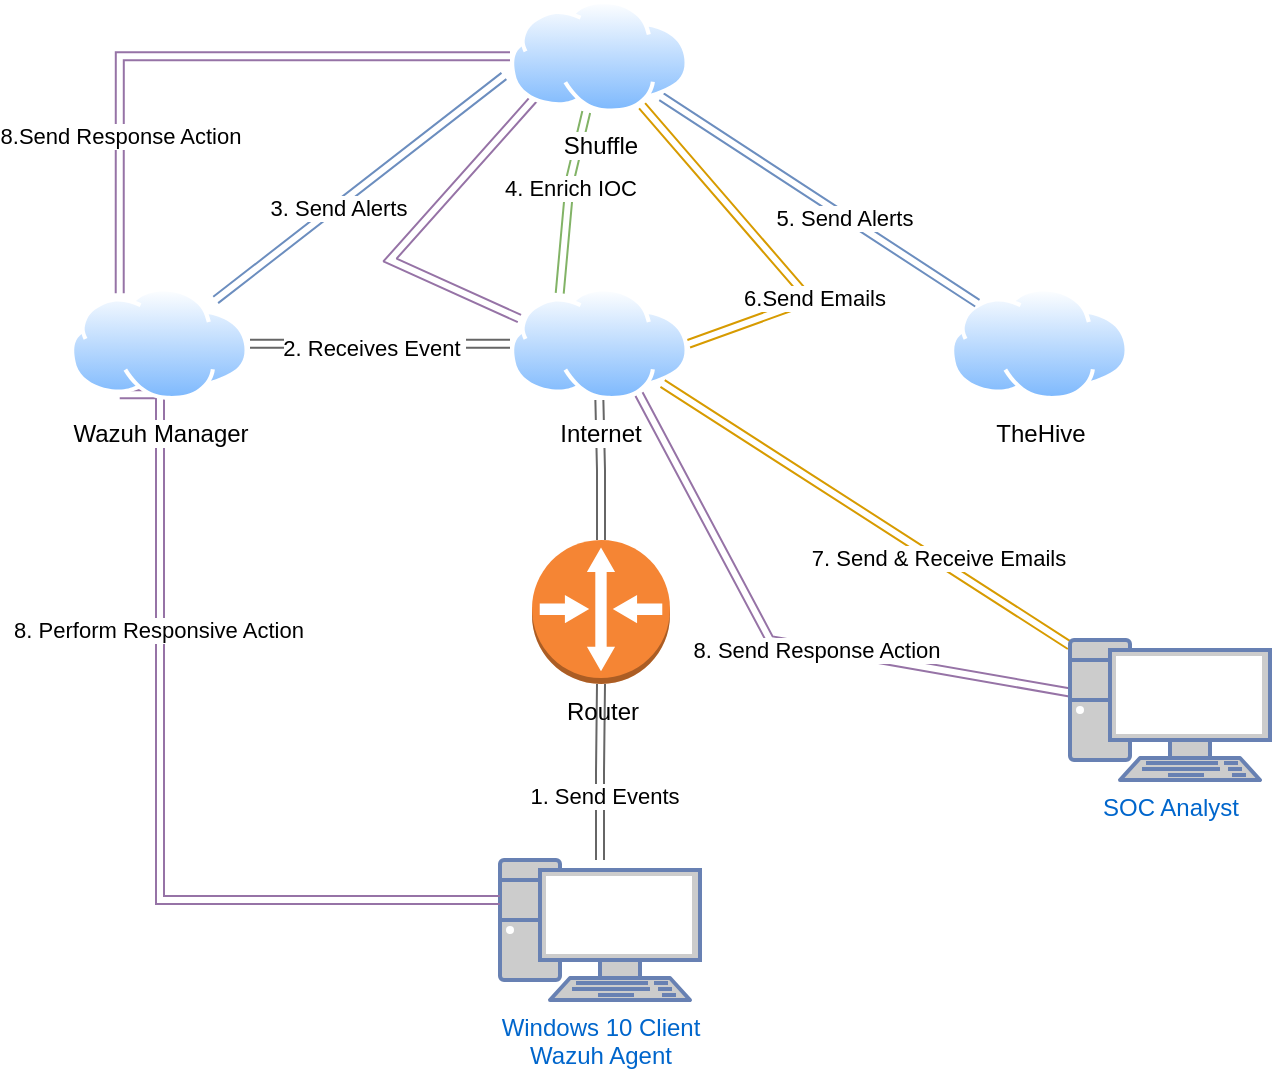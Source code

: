 <mxfile version="25.0.3">
  <diagram name="Page-1" id="bci4x09Kv59lLXyxROZ7">
    <mxGraphModel dx="1434" dy="738" grid="1" gridSize="10" guides="1" tooltips="1" connect="1" arrows="1" fold="1" page="1" pageScale="1" pageWidth="850" pageHeight="1100" math="0" shadow="0">
      <root>
        <mxCell id="0" />
        <mxCell id="1" parent="0" />
        <mxCell id="NUh00WMstrIGhPTZJr8A-9" style="edgeStyle=orthogonalEdgeStyle;rounded=0;orthogonalLoop=1;jettySize=auto;html=1;endArrow=classic;endFill=0;startArrow=classic;startFill=1;shape=link;fillColor=#f5f5f5;strokeColor=#666666;" edge="1" parent="1" source="NUh00WMstrIGhPTZJr8A-2" target="NUh00WMstrIGhPTZJr8A-3">
          <mxGeometry relative="1" as="geometry" />
        </mxCell>
        <mxCell id="NUh00WMstrIGhPTZJr8A-10" value="1. Send Events" style="edgeLabel;html=1;align=center;verticalAlign=middle;resizable=0;points=[];" vertex="1" connectable="0" parent="NUh00WMstrIGhPTZJr8A-9">
          <mxGeometry x="-0.277" y="-2" relative="1" as="geometry">
            <mxPoint as="offset" />
          </mxGeometry>
        </mxCell>
        <mxCell id="NUh00WMstrIGhPTZJr8A-2" value="Windows 10 Client&lt;div&gt;Wazuh Agent&lt;/div&gt;" style="fontColor=#0066CC;verticalAlign=top;verticalLabelPosition=bottom;labelPosition=center;align=center;html=1;outlineConnect=0;fillColor=#CCCCCC;strokeColor=#6881B3;gradientColor=none;gradientDirection=north;strokeWidth=2;shape=mxgraph.networks.pc;" vertex="1" parent="1">
          <mxGeometry x="375" y="460" width="100" height="70" as="geometry" />
        </mxCell>
        <mxCell id="NUh00WMstrIGhPTZJr8A-11" style="edgeStyle=orthogonalEdgeStyle;rounded=0;orthogonalLoop=1;jettySize=auto;html=1;fillColor=#f5f5f5;strokeColor=#666666;shape=link;" edge="1" parent="1" source="NUh00WMstrIGhPTZJr8A-3" target="NUh00WMstrIGhPTZJr8A-4">
          <mxGeometry relative="1" as="geometry" />
        </mxCell>
        <mxCell id="NUh00WMstrIGhPTZJr8A-3" value="Router" style="outlineConnect=0;dashed=0;verticalLabelPosition=bottom;verticalAlign=top;align=center;html=1;shape=mxgraph.aws3.router;fillColor=#F58534;gradientColor=none;" vertex="1" parent="1">
          <mxGeometry x="391" y="300" width="69" height="72" as="geometry" />
        </mxCell>
        <mxCell id="NUh00WMstrIGhPTZJr8A-12" style="edgeStyle=orthogonalEdgeStyle;rounded=0;orthogonalLoop=1;jettySize=auto;html=1;fillColor=#f5f5f5;strokeColor=#666666;shape=link;" edge="1" parent="1" source="NUh00WMstrIGhPTZJr8A-4">
          <mxGeometry relative="1" as="geometry">
            <mxPoint x="250" y="201.85" as="targetPoint" />
          </mxGeometry>
        </mxCell>
        <mxCell id="NUh00WMstrIGhPTZJr8A-13" value="2. Receives Event&amp;nbsp;" style="edgeLabel;html=1;align=center;verticalAlign=middle;resizable=0;points=[];" vertex="1" connectable="0" parent="NUh00WMstrIGhPTZJr8A-12">
          <mxGeometry x="0.057" y="1" relative="1" as="geometry">
            <mxPoint as="offset" />
          </mxGeometry>
        </mxCell>
        <mxCell id="NUh00WMstrIGhPTZJr8A-26" style="rounded=0;orthogonalLoop=1;jettySize=auto;html=1;exitX=0;exitY=0.25;exitDx=0;exitDy=0;entryX=0;entryY=1;entryDx=0;entryDy=0;fillColor=#e1d5e7;strokeColor=#9673a6;shape=link;" edge="1" parent="1" source="NUh00WMstrIGhPTZJr8A-4" target="NUh00WMstrIGhPTZJr8A-7">
          <mxGeometry relative="1" as="geometry">
            <Array as="points">
              <mxPoint x="320" y="160" />
            </Array>
          </mxGeometry>
        </mxCell>
        <mxCell id="NUh00WMstrIGhPTZJr8A-4" value="Internet" style="image;aspect=fixed;perimeter=ellipsePerimeter;html=1;align=center;shadow=0;dashed=0;spacingTop=3;image=img/lib/active_directory/internet_cloud.svg;" vertex="1" parent="1">
          <mxGeometry x="380" y="173.7" width="89.37" height="56.3" as="geometry" />
        </mxCell>
        <mxCell id="NUh00WMstrIGhPTZJr8A-14" style="rounded=0;orthogonalLoop=1;jettySize=auto;html=1;entryX=-0.034;entryY=0.675;entryDx=0;entryDy=0;shape=link;fillColor=#dae8fc;strokeColor=#6c8ebf;entryPerimeter=0;" edge="1" parent="1" source="NUh00WMstrIGhPTZJr8A-5" target="NUh00WMstrIGhPTZJr8A-7">
          <mxGeometry relative="1" as="geometry" />
        </mxCell>
        <mxCell id="NUh00WMstrIGhPTZJr8A-15" value="3. Send Alerts" style="edgeLabel;html=1;align=center;verticalAlign=middle;resizable=0;points=[];" vertex="1" connectable="0" parent="NUh00WMstrIGhPTZJr8A-14">
          <mxGeometry x="-0.171" relative="1" as="geometry">
            <mxPoint x="1" as="offset" />
          </mxGeometry>
        </mxCell>
        <mxCell id="NUh00WMstrIGhPTZJr8A-29" style="edgeStyle=orthogonalEdgeStyle;rounded=0;orthogonalLoop=1;jettySize=auto;html=1;exitX=0.25;exitY=1;exitDx=0;exitDy=0;shape=link;fillColor=#e1d5e7;strokeColor=#9673a6;width=4;" edge="1" parent="1" source="NUh00WMstrIGhPTZJr8A-5" target="NUh00WMstrIGhPTZJr8A-2">
          <mxGeometry relative="1" as="geometry">
            <Array as="points">
              <mxPoint x="205" y="227" />
              <mxPoint x="205" y="480" />
            </Array>
          </mxGeometry>
        </mxCell>
        <mxCell id="NUh00WMstrIGhPTZJr8A-30" value="8. Perform Responsive Action" style="edgeLabel;html=1;align=center;verticalAlign=middle;resizable=0;points=[];" vertex="1" connectable="0" parent="NUh00WMstrIGhPTZJr8A-29">
          <mxGeometry x="-0.377" y="-1" relative="1" as="geometry">
            <mxPoint as="offset" />
          </mxGeometry>
        </mxCell>
        <mxCell id="NUh00WMstrIGhPTZJr8A-5" value="Wazuh Manager" style="image;aspect=fixed;perimeter=ellipsePerimeter;html=1;align=center;shadow=0;dashed=0;spacingTop=3;image=img/lib/active_directory/internet_cloud.svg;" vertex="1" parent="1">
          <mxGeometry x="160" y="173.7" width="89.37" height="56.3" as="geometry" />
        </mxCell>
        <mxCell id="NUh00WMstrIGhPTZJr8A-6" value="TheHive" style="image;aspect=fixed;perimeter=ellipsePerimeter;html=1;align=center;shadow=0;dashed=0;spacingTop=3;image=img/lib/active_directory/internet_cloud.svg;" vertex="1" parent="1">
          <mxGeometry x="600" y="173.7" width="89.37" height="56.3" as="geometry" />
        </mxCell>
        <mxCell id="NUh00WMstrIGhPTZJr8A-16" style="rounded=0;orthogonalLoop=1;jettySize=auto;html=1;entryX=0.25;entryY=0;entryDx=0;entryDy=0;fillColor=#d5e8d4;strokeColor=#82b366;shape=link;" edge="1" parent="1" source="NUh00WMstrIGhPTZJr8A-7" target="NUh00WMstrIGhPTZJr8A-4">
          <mxGeometry relative="1" as="geometry">
            <Array as="points">
              <mxPoint x="410" y="120" />
            </Array>
          </mxGeometry>
        </mxCell>
        <mxCell id="NUh00WMstrIGhPTZJr8A-17" value="4. Enrich IOC" style="edgeLabel;html=1;align=center;verticalAlign=middle;resizable=0;points=[];" vertex="1" connectable="0" parent="NUh00WMstrIGhPTZJr8A-16">
          <mxGeometry x="-0.157" relative="1" as="geometry">
            <mxPoint as="offset" />
          </mxGeometry>
        </mxCell>
        <mxCell id="NUh00WMstrIGhPTZJr8A-18" style="rounded=0;orthogonalLoop=1;jettySize=auto;html=1;shape=link;fillColor=#dae8fc;strokeColor=#6c8ebf;" edge="1" parent="1" source="NUh00WMstrIGhPTZJr8A-7" target="NUh00WMstrIGhPTZJr8A-6">
          <mxGeometry relative="1" as="geometry" />
        </mxCell>
        <mxCell id="NUh00WMstrIGhPTZJr8A-19" value="5. Send Alerts" style="edgeLabel;html=1;align=center;verticalAlign=middle;resizable=0;points=[];" vertex="1" connectable="0" parent="NUh00WMstrIGhPTZJr8A-18">
          <mxGeometry x="0.153" y="-1" relative="1" as="geometry">
            <mxPoint as="offset" />
          </mxGeometry>
        </mxCell>
        <mxCell id="NUh00WMstrIGhPTZJr8A-20" style="rounded=0;orthogonalLoop=1;jettySize=auto;html=1;entryX=1;entryY=0.5;entryDx=0;entryDy=0;shape=link;fillColor=#ffe6cc;strokeColor=#d79b00;" edge="1" parent="1" source="NUh00WMstrIGhPTZJr8A-7" target="NUh00WMstrIGhPTZJr8A-4">
          <mxGeometry relative="1" as="geometry">
            <Array as="points">
              <mxPoint x="530" y="180" />
            </Array>
          </mxGeometry>
        </mxCell>
        <mxCell id="NUh00WMstrIGhPTZJr8A-21" value="6.Send Emails" style="edgeLabel;html=1;align=center;verticalAlign=middle;resizable=0;points=[];" vertex="1" connectable="0" parent="NUh00WMstrIGhPTZJr8A-20">
          <mxGeometry x="0.329" y="2" relative="1" as="geometry">
            <mxPoint as="offset" />
          </mxGeometry>
        </mxCell>
        <mxCell id="NUh00WMstrIGhPTZJr8A-27" style="edgeStyle=orthogonalEdgeStyle;rounded=0;orthogonalLoop=1;jettySize=auto;html=1;entryX=0.25;entryY=0;entryDx=0;entryDy=0;fillColor=#e1d5e7;strokeColor=#9673a6;shape=link;" edge="1" parent="1" source="NUh00WMstrIGhPTZJr8A-7" target="NUh00WMstrIGhPTZJr8A-5">
          <mxGeometry relative="1" as="geometry" />
        </mxCell>
        <mxCell id="NUh00WMstrIGhPTZJr8A-28" value="8.Send Response Action" style="edgeLabel;html=1;align=center;verticalAlign=middle;resizable=0;points=[];" vertex="1" connectable="0" parent="NUh00WMstrIGhPTZJr8A-27">
          <mxGeometry x="0.498" relative="1" as="geometry">
            <mxPoint as="offset" />
          </mxGeometry>
        </mxCell>
        <mxCell id="NUh00WMstrIGhPTZJr8A-7" value="Shuffle" style="image;aspect=fixed;perimeter=ellipsePerimeter;html=1;align=center;shadow=0;dashed=0;spacingTop=3;image=img/lib/active_directory/internet_cloud.svg;" vertex="1" parent="1">
          <mxGeometry x="380" y="30" width="89.37" height="56.3" as="geometry" />
        </mxCell>
        <mxCell id="NUh00WMstrIGhPTZJr8A-22" style="rounded=0;orthogonalLoop=1;jettySize=auto;html=1;entryX=1;entryY=1;entryDx=0;entryDy=0;fillColor=#ffe6cc;strokeColor=#d79b00;shape=link;" edge="1" parent="1" source="NUh00WMstrIGhPTZJr8A-8" target="NUh00WMstrIGhPTZJr8A-4">
          <mxGeometry relative="1" as="geometry" />
        </mxCell>
        <mxCell id="NUh00WMstrIGhPTZJr8A-23" value="7. Send &amp;amp; Receive Emails" style="edgeLabel;html=1;align=center;verticalAlign=middle;resizable=0;points=[];" vertex="1" connectable="0" parent="NUh00WMstrIGhPTZJr8A-22">
          <mxGeometry x="-0.346" y="-1" relative="1" as="geometry">
            <mxPoint as="offset" />
          </mxGeometry>
        </mxCell>
        <mxCell id="NUh00WMstrIGhPTZJr8A-24" style="rounded=0;orthogonalLoop=1;jettySize=auto;html=1;fillColor=#e1d5e7;strokeColor=#9673a6;shape=link;entryX=0.75;entryY=1;entryDx=0;entryDy=0;" edge="1" parent="1" source="NUh00WMstrIGhPTZJr8A-8" target="NUh00WMstrIGhPTZJr8A-4">
          <mxGeometry relative="1" as="geometry">
            <mxPoint x="440" y="240" as="targetPoint" />
            <Array as="points">
              <mxPoint x="510" y="350" />
            </Array>
          </mxGeometry>
        </mxCell>
        <mxCell id="NUh00WMstrIGhPTZJr8A-25" value="8. Send Response Action" style="edgeLabel;html=1;align=center;verticalAlign=middle;resizable=0;points=[];" vertex="1" connectable="0" parent="NUh00WMstrIGhPTZJr8A-24">
          <mxGeometry x="-0.111" y="1" relative="1" as="geometry">
            <mxPoint as="offset" />
          </mxGeometry>
        </mxCell>
        <mxCell id="NUh00WMstrIGhPTZJr8A-8" value="SOC Analyst" style="fontColor=#0066CC;verticalAlign=top;verticalLabelPosition=bottom;labelPosition=center;align=center;html=1;outlineConnect=0;fillColor=#CCCCCC;strokeColor=#6881B3;gradientColor=none;gradientDirection=north;strokeWidth=2;shape=mxgraph.networks.pc;" vertex="1" parent="1">
          <mxGeometry x="660" y="350" width="100" height="70" as="geometry" />
        </mxCell>
      </root>
    </mxGraphModel>
  </diagram>
</mxfile>
